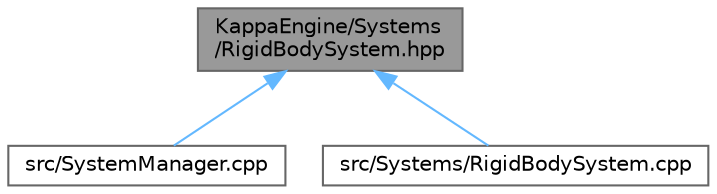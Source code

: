 digraph "KappaEngine/Systems/RigidBodySystem.hpp"
{
 // LATEX_PDF_SIZE
  bgcolor="transparent";
  edge [fontname=Helvetica,fontsize=10,labelfontname=Helvetica,labelfontsize=10];
  node [fontname=Helvetica,fontsize=10,shape=box,height=0.2,width=0.4];
  Node1 [label="KappaEngine/Systems\l/RigidBodySystem.hpp",height=0.2,width=0.4,color="gray40", fillcolor="grey60", style="filled", fontcolor="black",tooltip=" "];
  Node1 -> Node2 [dir="back",color="steelblue1",style="solid"];
  Node2 [label="src/SystemManager.cpp",height=0.2,width=0.4,color="grey40", fillcolor="white", style="filled",URL="$_system_manager_8cpp.html",tooltip=" "];
  Node1 -> Node3 [dir="back",color="steelblue1",style="solid"];
  Node3 [label="src/Systems/RigidBodySystem.cpp",height=0.2,width=0.4,color="grey40", fillcolor="white", style="filled",URL="$_rigid_body_system_8cpp.html",tooltip=" "];
}
